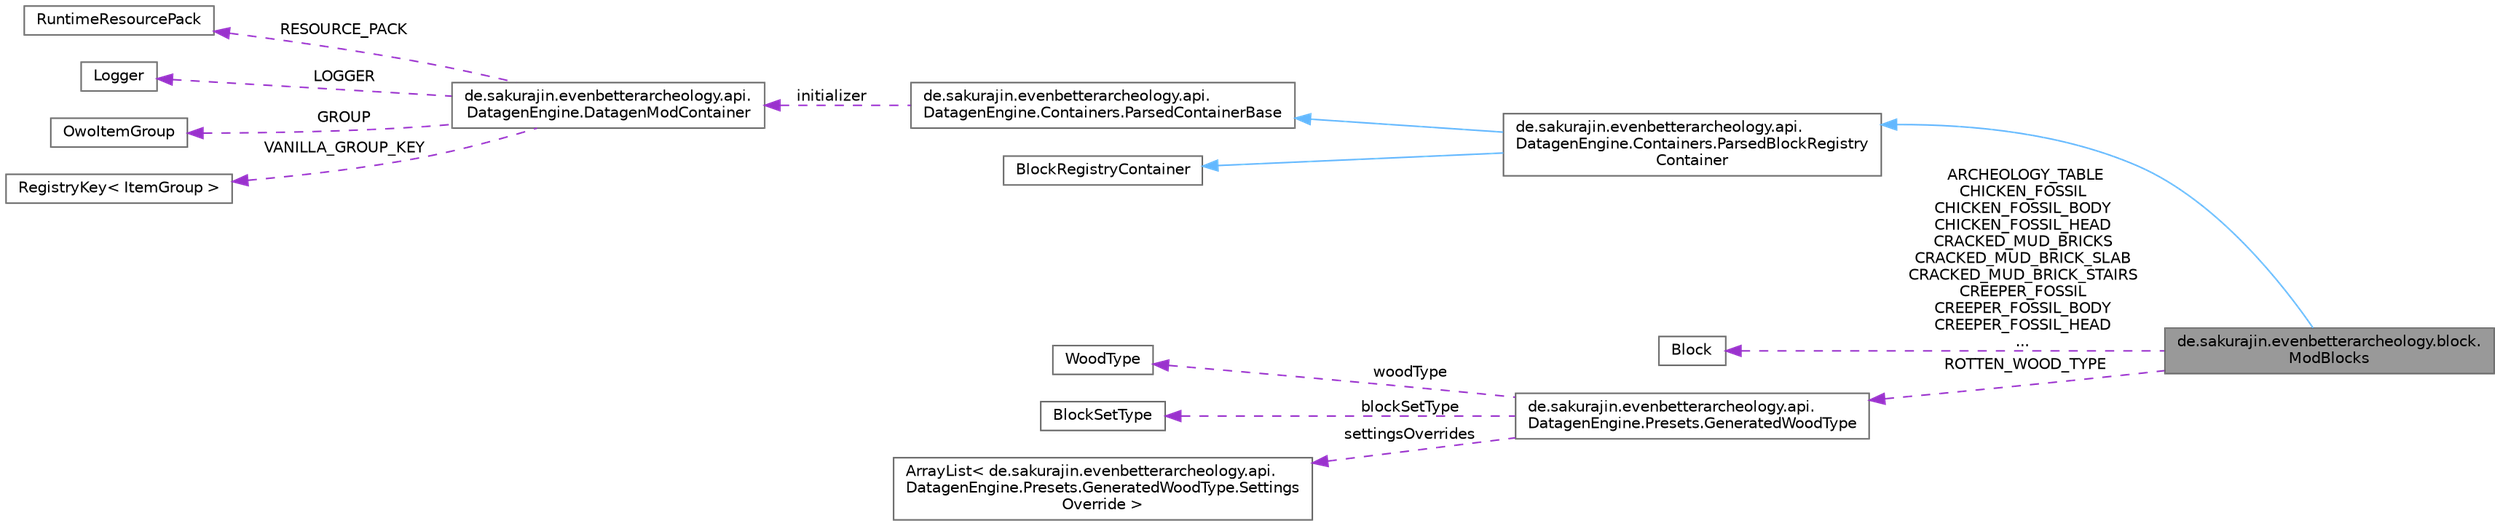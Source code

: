 digraph "de.sakurajin.evenbetterarcheology.block.ModBlocks"
{
 // LATEX_PDF_SIZE
  bgcolor="transparent";
  edge [fontname=Helvetica,fontsize=10,labelfontname=Helvetica,labelfontsize=10];
  node [fontname=Helvetica,fontsize=10,shape=box,height=0.2,width=0.4];
  rankdir="LR";
  Node1 [label="de.sakurajin.evenbetterarcheology.block.\lModBlocks",height=0.2,width=0.4,color="gray40", fillcolor="grey60", style="filled", fontcolor="black",tooltip=" "];
  Node2 -> Node1 [dir="back",color="steelblue1",style="solid"];
  Node2 [label="de.sakurajin.evenbetterarcheology.api.\lDatagenEngine.Containers.ParsedBlockRegistry\lContainer",height=0.2,width=0.4,color="gray40", fillcolor="white", style="filled",URL="$classde_1_1sakurajin_1_1evenbetterarcheology_1_1api_1_1DatagenEngine_1_1Containers_1_1ParsedBlockRegistryContainer.html",tooltip="A ParsedBlockRegistryContainer is a Block Registry Container that works with the DatagenAPI."];
  Node3 -> Node2 [dir="back",color="steelblue1",style="solid"];
  Node3 [label="de.sakurajin.evenbetterarcheology.api.\lDatagenEngine.Containers.ParsedContainerBase",height=0.2,width=0.4,color="gray40", fillcolor="white", style="filled",URL="$classde_1_1sakurajin_1_1evenbetterarcheology_1_1api_1_1DatagenEngine_1_1Containers_1_1ParsedContainerBase.html",tooltip="The base class to automatically parse all items and blocks in a class."];
  Node4 -> Node3 [dir="back",color="darkorchid3",style="dashed",label=" initializer" ];
  Node4 [label="de.sakurajin.evenbetterarcheology.api.\lDatagenEngine.DatagenModContainer",height=0.2,width=0.4,color="gray40", fillcolor="white", style="filled",URL="$classde_1_1sakurajin_1_1evenbetterarcheology_1_1api_1_1DatagenEngine_1_1DatagenModContainer.html",tooltip=" "];
  Node5 -> Node4 [dir="back",color="darkorchid3",style="dashed",label=" RESOURCE_PACK" ];
  Node5 [label="RuntimeResourcePack",height=0.2,width=0.4,color="gray40", fillcolor="white", style="filled",tooltip=" "];
  Node6 -> Node4 [dir="back",color="darkorchid3",style="dashed",label=" LOGGER" ];
  Node6 [label="Logger",height=0.2,width=0.4,color="gray40", fillcolor="white", style="filled",tooltip=" "];
  Node7 -> Node4 [dir="back",color="darkorchid3",style="dashed",label=" GROUP" ];
  Node7 [label="OwoItemGroup",height=0.2,width=0.4,color="gray40", fillcolor="white", style="filled",tooltip=" "];
  Node8 -> Node4 [dir="back",color="darkorchid3",style="dashed",label=" VANILLA_GROUP_KEY" ];
  Node8 [label="RegistryKey\< ItemGroup \>",height=0.2,width=0.4,color="gray40", fillcolor="white", style="filled",tooltip=" "];
  Node9 -> Node2 [dir="back",color="steelblue1",style="solid"];
  Node9 [label="BlockRegistryContainer",height=0.2,width=0.4,color="gray40", fillcolor="white", style="filled",tooltip=" "];
  Node10 -> Node1 [dir="back",color="darkorchid3",style="dashed",label=" ARCHEOLOGY_TABLE\nCHICKEN_FOSSIL\nCHICKEN_FOSSIL_BODY\nCHICKEN_FOSSIL_HEAD\nCRACKED_MUD_BRICKS\nCRACKED_MUD_BRICK_SLAB\nCRACKED_MUD_BRICK_STAIRS\nCREEPER_FOSSIL\nCREEPER_FOSSIL_BODY\nCREEPER_FOSSIL_HEAD\n..." ];
  Node10 [label="Block",height=0.2,width=0.4,color="gray40", fillcolor="white", style="filled",tooltip=" "];
  Node11 -> Node1 [dir="back",color="darkorchid3",style="dashed",label=" ROTTEN_WOOD_TYPE" ];
  Node11 [label="de.sakurajin.evenbetterarcheology.api.\lDatagenEngine.Presets.GeneratedWoodType",height=0.2,width=0.4,color="gray40", fillcolor="white", style="filled",URL="$classde_1_1sakurajin_1_1evenbetterarcheology_1_1api_1_1DatagenEngine_1_1Presets_1_1GeneratedWoodType.html",tooltip=" "];
  Node12 -> Node11 [dir="back",color="darkorchid3",style="dashed",label=" woodType" ];
  Node12 [label="WoodType",height=0.2,width=0.4,color="gray40", fillcolor="white", style="filled",tooltip=" "];
  Node13 -> Node11 [dir="back",color="darkorchid3",style="dashed",label=" blockSetType" ];
  Node13 [label="BlockSetType",height=0.2,width=0.4,color="gray40", fillcolor="white", style="filled",tooltip=" "];
  Node14 -> Node11 [dir="back",color="darkorchid3",style="dashed",label=" settingsOverrides" ];
  Node14 [label="ArrayList\< de.sakurajin.evenbetterarcheology.api.\lDatagenEngine.Presets.GeneratedWoodType.Settings\lOverride \>",height=0.2,width=0.4,color="gray40", fillcolor="white", style="filled",tooltip=" "];
}
